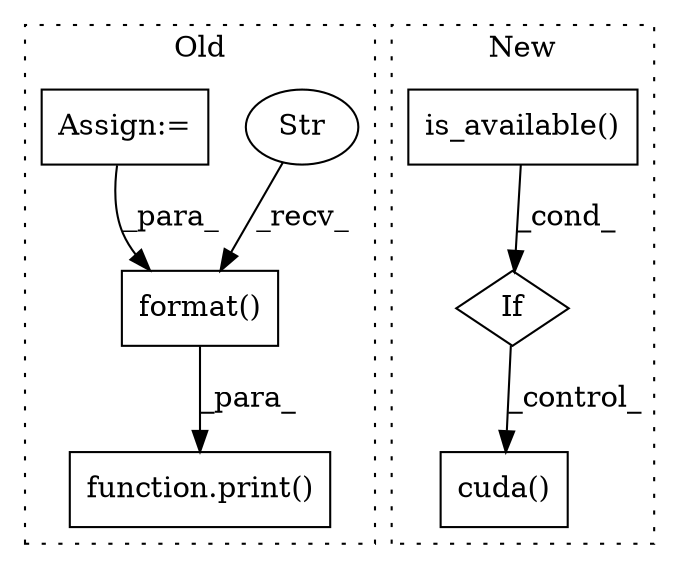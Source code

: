 digraph G {
subgraph cluster0 {
1 [label="format()" a="75" s="8636,8674" l="30,1" shape="box"];
3 [label="Str" a="66" s="8636" l="22" shape="ellipse"];
4 [label="function.print()" a="75" s="8630,8675" l="6,1" shape="box"];
7 [label="Assign:=" a="68" s="8577" l="3" shape="box"];
label = "Old";
style="dotted";
}
subgraph cluster1 {
2 [label="cuda()" a="75" s="8070" l="24" shape="box"];
5 [label="If" a="96" s="8007" l="3" shape="diamond"];
6 [label="is_available()" a="75" s="8010" l="25" shape="box"];
label = "New";
style="dotted";
}
1 -> 4 [label="_para_"];
3 -> 1 [label="_recv_"];
5 -> 2 [label="_control_"];
6 -> 5 [label="_cond_"];
7 -> 1 [label="_para_"];
}